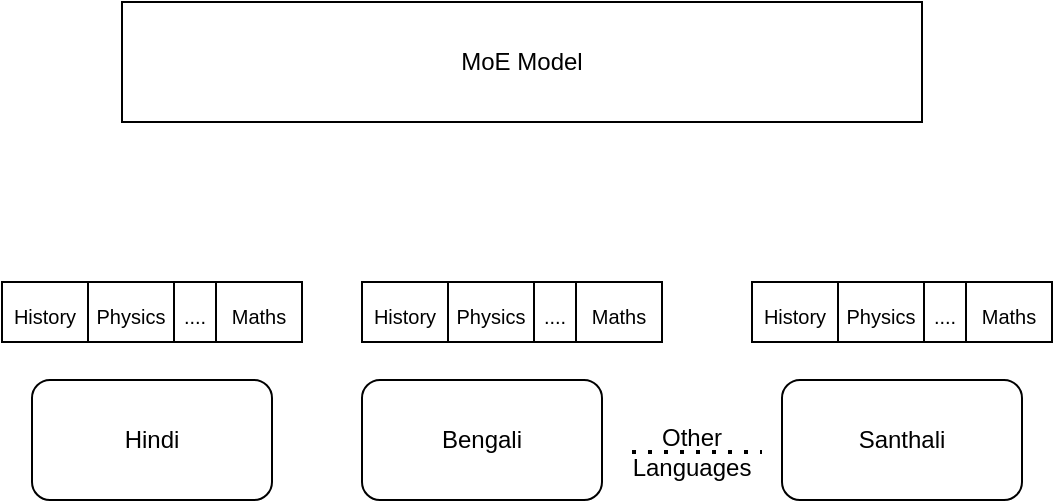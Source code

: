 <mxfile version="26.0.11">
  <diagram name="Page-1" id="ZWA7T3Hm3AIyVNlO5gyN">
    <mxGraphModel dx="1553" dy="790" grid="1" gridSize="10" guides="1" tooltips="1" connect="1" arrows="1" fold="1" page="1" pageScale="1" pageWidth="850" pageHeight="1100" math="0" shadow="0">
      <root>
        <mxCell id="0" />
        <mxCell id="1" parent="0" />
        <mxCell id="k0pq9hK3MQsBATiUF3Hv-1" value="MoE Model" style="rounded=0;whiteSpace=wrap;html=1;" vertex="1" parent="1">
          <mxGeometry x="150" y="350" width="400" height="60" as="geometry" />
        </mxCell>
        <mxCell id="k0pq9hK3MQsBATiUF3Hv-2" value="Hindi" style="rounded=1;whiteSpace=wrap;html=1;" vertex="1" parent="1">
          <mxGeometry x="105" y="539" width="120" height="60" as="geometry" />
        </mxCell>
        <mxCell id="k0pq9hK3MQsBATiUF3Hv-3" value="Bengali" style="rounded=1;whiteSpace=wrap;html=1;" vertex="1" parent="1">
          <mxGeometry x="270" y="539" width="120" height="60" as="geometry" />
        </mxCell>
        <mxCell id="k0pq9hK3MQsBATiUF3Hv-4" value="Santhali" style="rounded=1;whiteSpace=wrap;html=1;" vertex="1" parent="1">
          <mxGeometry x="480" y="539" width="120" height="60" as="geometry" />
        </mxCell>
        <mxCell id="k0pq9hK3MQsBATiUF3Hv-6" value="" style="shape=table;startSize=0;container=1;collapsible=0;childLayout=tableLayout;fontSize=16;" vertex="1" parent="1">
          <mxGeometry x="90" y="490" width="150" height="30" as="geometry" />
        </mxCell>
        <mxCell id="k0pq9hK3MQsBATiUF3Hv-7" value="" style="shape=tableRow;horizontal=0;startSize=0;swimlaneHead=0;swimlaneBody=0;strokeColor=inherit;top=0;left=0;bottom=0;right=0;collapsible=0;dropTarget=0;fillColor=none;points=[[0,0.5],[1,0.5]];portConstraint=eastwest;fontSize=16;" vertex="1" parent="k0pq9hK3MQsBATiUF3Hv-6">
          <mxGeometry width="150" height="30" as="geometry" />
        </mxCell>
        <mxCell id="k0pq9hK3MQsBATiUF3Hv-8" value="&lt;div align=&quot;center&quot;&gt;&lt;font style=&quot;font-size: 10px;&quot;&gt;History&lt;/font&gt;&lt;/div&gt;" style="shape=partialRectangle;html=1;whiteSpace=wrap;connectable=0;strokeColor=inherit;overflow=hidden;fillColor=none;top=0;left=0;bottom=0;right=0;pointerEvents=1;fontSize=16;align=center;" vertex="1" parent="k0pq9hK3MQsBATiUF3Hv-7">
          <mxGeometry width="43" height="30" as="geometry">
            <mxRectangle width="43" height="30" as="alternateBounds" />
          </mxGeometry>
        </mxCell>
        <mxCell id="k0pq9hK3MQsBATiUF3Hv-19" value="&lt;font style=&quot;font-size: 10px;&quot;&gt;Physics&lt;/font&gt;" style="shape=partialRectangle;html=1;whiteSpace=wrap;connectable=0;strokeColor=inherit;overflow=hidden;fillColor=none;top=0;left=0;bottom=0;right=0;pointerEvents=1;fontSize=16;" vertex="1" parent="k0pq9hK3MQsBATiUF3Hv-7">
          <mxGeometry x="43" width="43" height="30" as="geometry">
            <mxRectangle width="43" height="30" as="alternateBounds" />
          </mxGeometry>
        </mxCell>
        <mxCell id="k0pq9hK3MQsBATiUF3Hv-9" value="&lt;font style=&quot;font-size: 10px;&quot;&gt;....&lt;/font&gt;" style="shape=partialRectangle;html=1;whiteSpace=wrap;connectable=0;strokeColor=inherit;overflow=hidden;fillColor=none;top=0;left=0;bottom=0;right=0;pointerEvents=1;fontSize=16;" vertex="1" parent="k0pq9hK3MQsBATiUF3Hv-7">
          <mxGeometry x="86" width="21" height="30" as="geometry">
            <mxRectangle width="21" height="30" as="alternateBounds" />
          </mxGeometry>
        </mxCell>
        <mxCell id="k0pq9hK3MQsBATiUF3Hv-10" value="&lt;font style=&quot;font-size: 10px;&quot;&gt;Maths&lt;/font&gt;" style="shape=partialRectangle;html=1;whiteSpace=wrap;connectable=0;strokeColor=inherit;overflow=hidden;fillColor=none;top=0;left=0;bottom=0;right=0;pointerEvents=1;fontSize=16;" vertex="1" parent="k0pq9hK3MQsBATiUF3Hv-7">
          <mxGeometry x="107" width="43" height="30" as="geometry">
            <mxRectangle width="43" height="30" as="alternateBounds" />
          </mxGeometry>
        </mxCell>
        <mxCell id="k0pq9hK3MQsBATiUF3Hv-20" value="" style="shape=table;startSize=0;container=1;collapsible=0;childLayout=tableLayout;fontSize=16;" vertex="1" parent="1">
          <mxGeometry x="270" y="490" width="150" height="30" as="geometry" />
        </mxCell>
        <mxCell id="k0pq9hK3MQsBATiUF3Hv-21" value="" style="shape=tableRow;horizontal=0;startSize=0;swimlaneHead=0;swimlaneBody=0;strokeColor=inherit;top=0;left=0;bottom=0;right=0;collapsible=0;dropTarget=0;fillColor=none;points=[[0,0.5],[1,0.5]];portConstraint=eastwest;fontSize=16;" vertex="1" parent="k0pq9hK3MQsBATiUF3Hv-20">
          <mxGeometry width="150" height="30" as="geometry" />
        </mxCell>
        <mxCell id="k0pq9hK3MQsBATiUF3Hv-22" value="&lt;div align=&quot;center&quot;&gt;&lt;font style=&quot;font-size: 10px;&quot;&gt;History&lt;/font&gt;&lt;/div&gt;" style="shape=partialRectangle;html=1;whiteSpace=wrap;connectable=0;strokeColor=inherit;overflow=hidden;fillColor=none;top=0;left=0;bottom=0;right=0;pointerEvents=1;fontSize=16;align=center;" vertex="1" parent="k0pq9hK3MQsBATiUF3Hv-21">
          <mxGeometry width="43" height="30" as="geometry">
            <mxRectangle width="43" height="30" as="alternateBounds" />
          </mxGeometry>
        </mxCell>
        <mxCell id="k0pq9hK3MQsBATiUF3Hv-23" value="&lt;font style=&quot;font-size: 10px;&quot;&gt;Physics&lt;/font&gt;" style="shape=partialRectangle;html=1;whiteSpace=wrap;connectable=0;strokeColor=inherit;overflow=hidden;fillColor=none;top=0;left=0;bottom=0;right=0;pointerEvents=1;fontSize=16;" vertex="1" parent="k0pq9hK3MQsBATiUF3Hv-21">
          <mxGeometry x="43" width="43" height="30" as="geometry">
            <mxRectangle width="43" height="30" as="alternateBounds" />
          </mxGeometry>
        </mxCell>
        <mxCell id="k0pq9hK3MQsBATiUF3Hv-24" value="&lt;font style=&quot;font-size: 10px;&quot;&gt;....&lt;/font&gt;" style="shape=partialRectangle;html=1;whiteSpace=wrap;connectable=0;strokeColor=inherit;overflow=hidden;fillColor=none;top=0;left=0;bottom=0;right=0;pointerEvents=1;fontSize=16;" vertex="1" parent="k0pq9hK3MQsBATiUF3Hv-21">
          <mxGeometry x="86" width="21" height="30" as="geometry">
            <mxRectangle width="21" height="30" as="alternateBounds" />
          </mxGeometry>
        </mxCell>
        <mxCell id="k0pq9hK3MQsBATiUF3Hv-25" value="&lt;font style=&quot;font-size: 10px;&quot;&gt;Maths&lt;/font&gt;" style="shape=partialRectangle;html=1;whiteSpace=wrap;connectable=0;strokeColor=inherit;overflow=hidden;fillColor=none;top=0;left=0;bottom=0;right=0;pointerEvents=1;fontSize=16;" vertex="1" parent="k0pq9hK3MQsBATiUF3Hv-21">
          <mxGeometry x="107" width="43" height="30" as="geometry">
            <mxRectangle width="43" height="30" as="alternateBounds" />
          </mxGeometry>
        </mxCell>
        <mxCell id="k0pq9hK3MQsBATiUF3Hv-26" value="" style="shape=table;startSize=0;container=1;collapsible=0;childLayout=tableLayout;fontSize=16;" vertex="1" parent="1">
          <mxGeometry x="465" y="490" width="150" height="30" as="geometry" />
        </mxCell>
        <mxCell id="k0pq9hK3MQsBATiUF3Hv-27" value="" style="shape=tableRow;horizontal=0;startSize=0;swimlaneHead=0;swimlaneBody=0;strokeColor=inherit;top=0;left=0;bottom=0;right=0;collapsible=0;dropTarget=0;fillColor=none;points=[[0,0.5],[1,0.5]];portConstraint=eastwest;fontSize=16;" vertex="1" parent="k0pq9hK3MQsBATiUF3Hv-26">
          <mxGeometry width="150" height="30" as="geometry" />
        </mxCell>
        <mxCell id="k0pq9hK3MQsBATiUF3Hv-28" value="&lt;div align=&quot;center&quot;&gt;&lt;font style=&quot;font-size: 10px;&quot;&gt;History&lt;/font&gt;&lt;/div&gt;" style="shape=partialRectangle;html=1;whiteSpace=wrap;connectable=0;strokeColor=inherit;overflow=hidden;fillColor=none;top=0;left=0;bottom=0;right=0;pointerEvents=1;fontSize=16;align=center;" vertex="1" parent="k0pq9hK3MQsBATiUF3Hv-27">
          <mxGeometry width="43" height="30" as="geometry">
            <mxRectangle width="43" height="30" as="alternateBounds" />
          </mxGeometry>
        </mxCell>
        <mxCell id="k0pq9hK3MQsBATiUF3Hv-29" value="&lt;font style=&quot;font-size: 10px;&quot;&gt;Physics&lt;/font&gt;" style="shape=partialRectangle;html=1;whiteSpace=wrap;connectable=0;strokeColor=inherit;overflow=hidden;fillColor=none;top=0;left=0;bottom=0;right=0;pointerEvents=1;fontSize=16;" vertex="1" parent="k0pq9hK3MQsBATiUF3Hv-27">
          <mxGeometry x="43" width="43" height="30" as="geometry">
            <mxRectangle width="43" height="30" as="alternateBounds" />
          </mxGeometry>
        </mxCell>
        <mxCell id="k0pq9hK3MQsBATiUF3Hv-30" value="&lt;font style=&quot;font-size: 10px;&quot;&gt;....&lt;/font&gt;" style="shape=partialRectangle;html=1;whiteSpace=wrap;connectable=0;strokeColor=inherit;overflow=hidden;fillColor=none;top=0;left=0;bottom=0;right=0;pointerEvents=1;fontSize=16;" vertex="1" parent="k0pq9hK3MQsBATiUF3Hv-27">
          <mxGeometry x="86" width="21" height="30" as="geometry">
            <mxRectangle width="21" height="30" as="alternateBounds" />
          </mxGeometry>
        </mxCell>
        <mxCell id="k0pq9hK3MQsBATiUF3Hv-31" value="&lt;font style=&quot;font-size: 10px;&quot;&gt;Maths&lt;/font&gt;" style="shape=partialRectangle;html=1;whiteSpace=wrap;connectable=0;strokeColor=inherit;overflow=hidden;fillColor=none;top=0;left=0;bottom=0;right=0;pointerEvents=1;fontSize=16;" vertex="1" parent="k0pq9hK3MQsBATiUF3Hv-27">
          <mxGeometry x="107" width="43" height="30" as="geometry">
            <mxRectangle width="43" height="30" as="alternateBounds" />
          </mxGeometry>
        </mxCell>
        <mxCell id="k0pq9hK3MQsBATiUF3Hv-32" value="&lt;div&gt;Other&lt;/div&gt;&lt;div&gt;Languages&lt;/div&gt;" style="text;html=1;align=center;verticalAlign=middle;whiteSpace=wrap;rounded=0;" vertex="1" parent="1">
          <mxGeometry x="405" y="560" width="60" height="30" as="geometry" />
        </mxCell>
        <mxCell id="k0pq9hK3MQsBATiUF3Hv-34" value="" style="endArrow=none;dashed=1;html=1;dashPattern=1 3;strokeWidth=2;rounded=0;exitX=0;exitY=0.5;exitDx=0;exitDy=0;" edge="1" parent="1" source="k0pq9hK3MQsBATiUF3Hv-32">
          <mxGeometry width="50" height="50" relative="1" as="geometry">
            <mxPoint x="520" y="440" as="sourcePoint" />
            <mxPoint x="470" y="575" as="targetPoint" />
          </mxGeometry>
        </mxCell>
      </root>
    </mxGraphModel>
  </diagram>
</mxfile>
